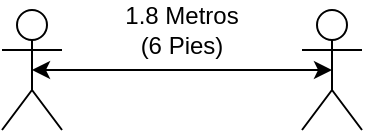 <mxGraphModel dx="758" dy="498" grid="1" gridSize="10" guides="1" tooltips="1" connect="1" arrows="1" fold="1" page="1" pageScale="1" pageWidth="850" pageHeight="1100" background="#ffffff"><root><mxCell id="0"/><mxCell id="1" parent="0"/><mxCell id="4" style="edgeStyle=orthogonalEdgeStyle;rounded=0;html=1;exitX=0.5;exitY=0.5;exitPerimeter=0;jettySize=auto;orthogonalLoop=1;strokeColor=#000000;startArrow=classic;startFill=1;entryX=0.5;entryY=0.5;entryPerimeter=0;" edge="1" parent="1" source="2" target="3"><mxGeometry relative="1" as="geometry"><Array as="points"/></mxGeometry></mxCell><mxCell id="2" value="" style="shape=umlActor;verticalLabelPosition=bottom;labelBackgroundColor=#ffffff;verticalAlign=top;html=1;" vertex="1" parent="1"><mxGeometry x="10" y="10" width="30" height="60" as="geometry"/></mxCell><mxCell id="3" value="" style="shape=umlActor;verticalLabelPosition=bottom;labelBackgroundColor=#ffffff;verticalAlign=top;html=1;" vertex="1" parent="1"><mxGeometry x="160" y="10" width="30" height="60" as="geometry"/></mxCell><mxCell id="5" value="1.8 Metros&lt;div&gt;(6 Pies)&lt;/div&gt;" style="text;html=1;strokeColor=none;fillColor=none;align=center;verticalAlign=middle;whiteSpace=wrap;rounded=0;" vertex="1" parent="1"><mxGeometry x="50" y="10" width="100" height="20" as="geometry"/></mxCell></root></mxGraphModel>